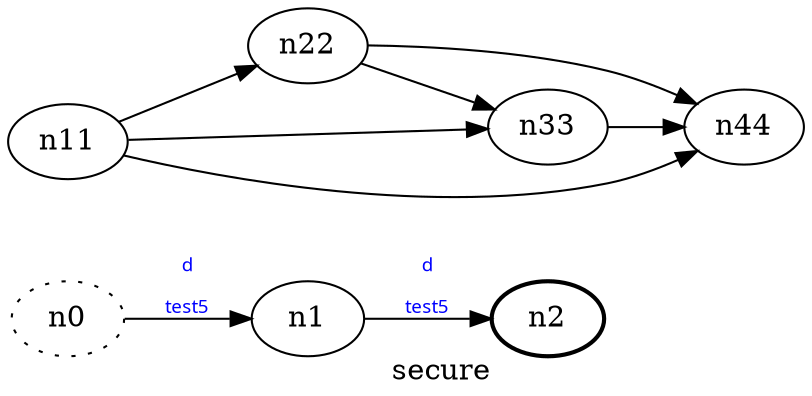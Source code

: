 digraph test5 {
	rankdir=LR;
	fontcolor=blue; /* c0; c1; c0 -- c1 */
	n0 [style=dotted];
	n2 [style=bold, xlabel="secure"];
	n0 -> n1 -> n2 [fontname="comic sans", label="d\n\l\G", fontcolor=blue, fontsize=9];
	n11 -> n22;
	n11 -> n33;
	n11 -> n44;
	n22 -> n33;
	n22 -> n44;
	n33 -> n44;
}
